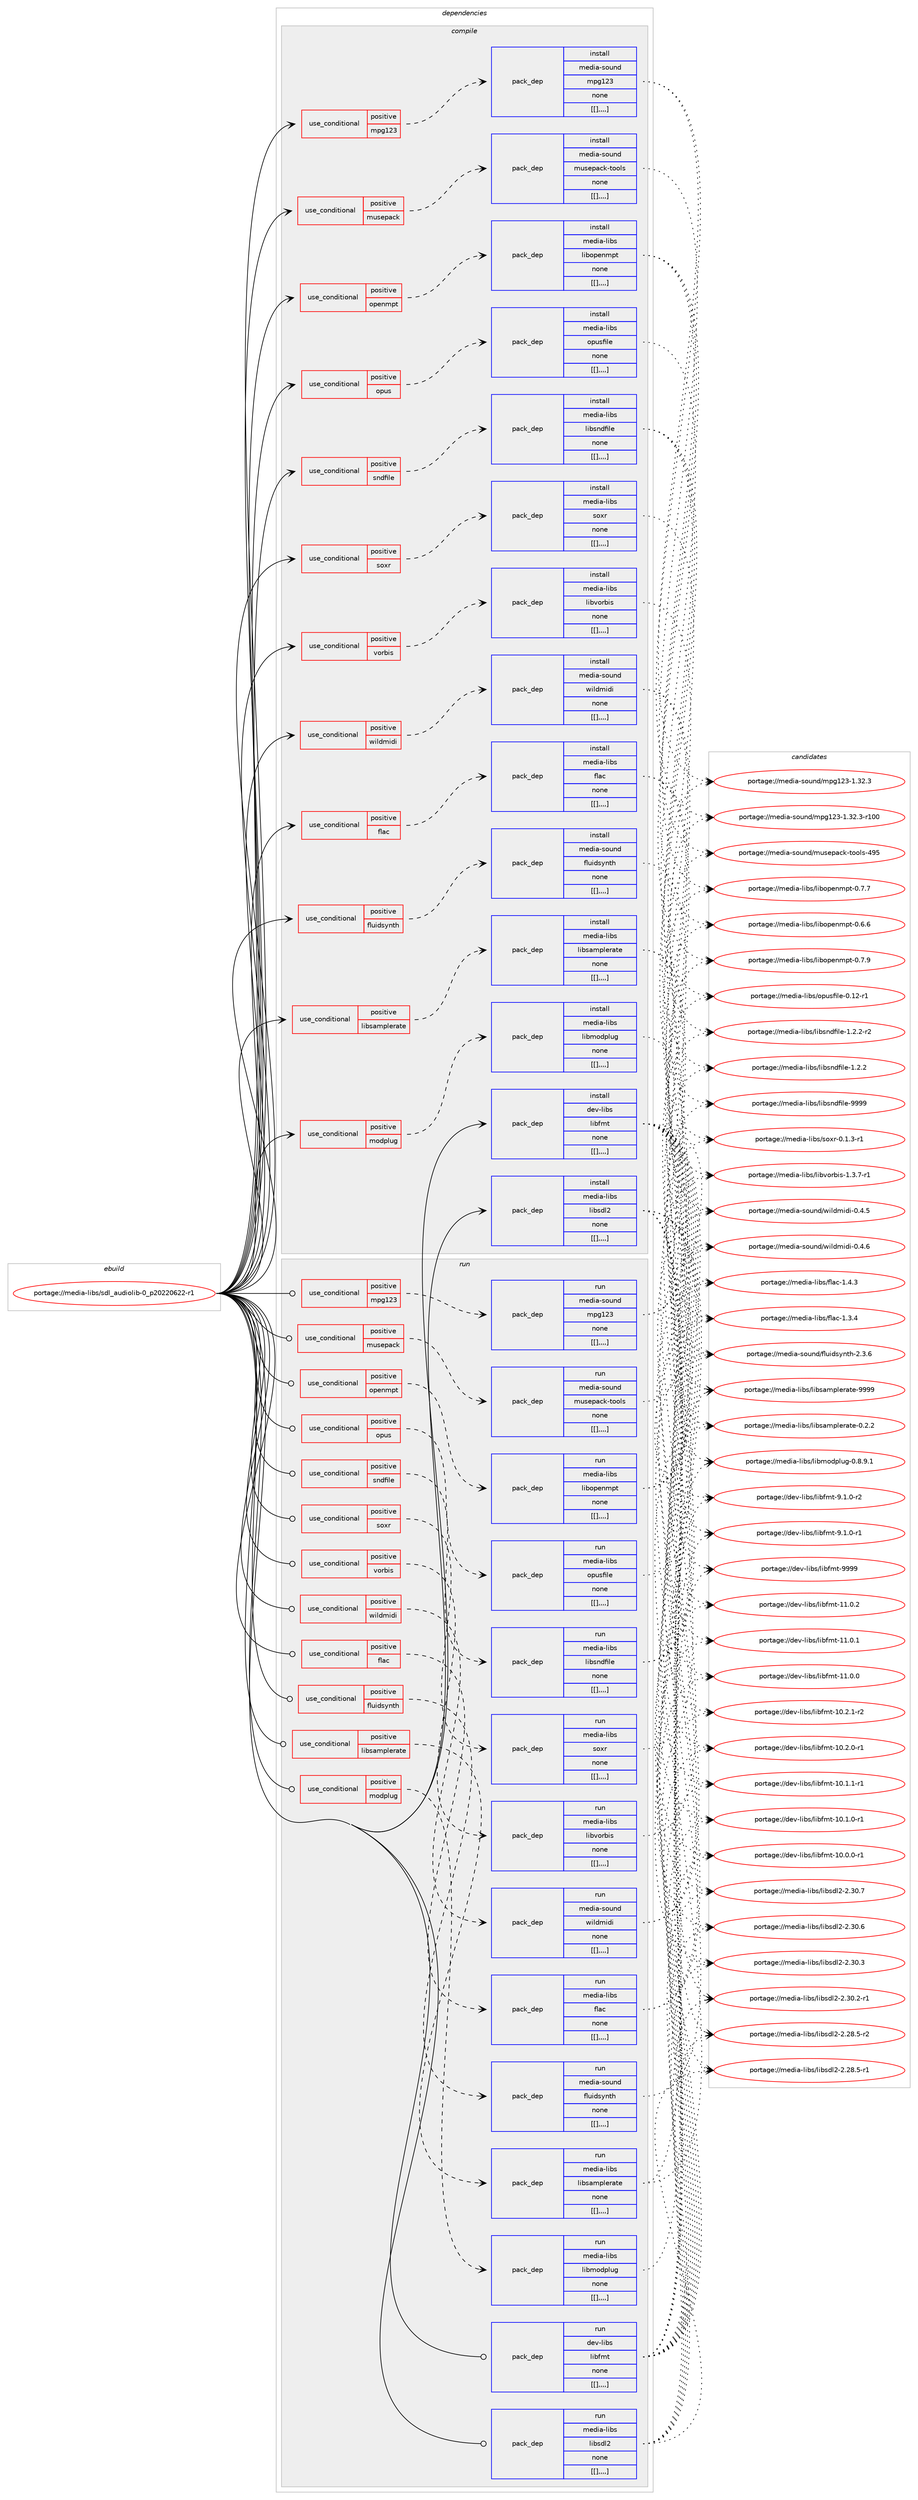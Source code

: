digraph prolog {

# *************
# Graph options
# *************

newrank=true;
concentrate=true;
compound=true;
graph [rankdir=LR,fontname=Helvetica,fontsize=10,ranksep=1.5];#, ranksep=2.5, nodesep=0.2];
edge  [arrowhead=vee];
node  [fontname=Helvetica,fontsize=10];

# **********
# The ebuild
# **********

subgraph cluster_leftcol {
color=gray;
label=<<i>ebuild</i>>;
id [label="portage://media-libs/sdl_audiolib-0_p20220622-r1", color=red, width=4, href="../media-libs/sdl_audiolib-0_p20220622-r1.svg"];
}

# ****************
# The dependencies
# ****************

subgraph cluster_midcol {
color=gray;
label=<<i>dependencies</i>>;
subgraph cluster_compile {
fillcolor="#eeeeee";
style=filled;
label=<<i>compile</i>>;
subgraph cond81527 {
dependency322781 [label=<<TABLE BORDER="0" CELLBORDER="1" CELLSPACING="0" CELLPADDING="4"><TR><TD ROWSPAN="3" CELLPADDING="10">use_conditional</TD></TR><TR><TD>positive</TD></TR><TR><TD>flac</TD></TR></TABLE>>, shape=none, color=red];
subgraph pack238714 {
dependency322782 [label=<<TABLE BORDER="0" CELLBORDER="1" CELLSPACING="0" CELLPADDING="4" WIDTH="220"><TR><TD ROWSPAN="6" CELLPADDING="30">pack_dep</TD></TR><TR><TD WIDTH="110">install</TD></TR><TR><TD>media-libs</TD></TR><TR><TD>flac</TD></TR><TR><TD>none</TD></TR><TR><TD>[[],,,,]</TD></TR></TABLE>>, shape=none, color=blue];
}
dependency322781:e -> dependency322782:w [weight=20,style="dashed",arrowhead="vee"];
}
id:e -> dependency322781:w [weight=20,style="solid",arrowhead="vee"];
subgraph cond81528 {
dependency322783 [label=<<TABLE BORDER="0" CELLBORDER="1" CELLSPACING="0" CELLPADDING="4"><TR><TD ROWSPAN="3" CELLPADDING="10">use_conditional</TD></TR><TR><TD>positive</TD></TR><TR><TD>fluidsynth</TD></TR></TABLE>>, shape=none, color=red];
subgraph pack238715 {
dependency322784 [label=<<TABLE BORDER="0" CELLBORDER="1" CELLSPACING="0" CELLPADDING="4" WIDTH="220"><TR><TD ROWSPAN="6" CELLPADDING="30">pack_dep</TD></TR><TR><TD WIDTH="110">install</TD></TR><TR><TD>media-sound</TD></TR><TR><TD>fluidsynth</TD></TR><TR><TD>none</TD></TR><TR><TD>[[],,,,]</TD></TR></TABLE>>, shape=none, color=blue];
}
dependency322783:e -> dependency322784:w [weight=20,style="dashed",arrowhead="vee"];
}
id:e -> dependency322783:w [weight=20,style="solid",arrowhead="vee"];
subgraph cond81529 {
dependency322785 [label=<<TABLE BORDER="0" CELLBORDER="1" CELLSPACING="0" CELLPADDING="4"><TR><TD ROWSPAN="3" CELLPADDING="10">use_conditional</TD></TR><TR><TD>positive</TD></TR><TR><TD>libsamplerate</TD></TR></TABLE>>, shape=none, color=red];
subgraph pack238716 {
dependency322786 [label=<<TABLE BORDER="0" CELLBORDER="1" CELLSPACING="0" CELLPADDING="4" WIDTH="220"><TR><TD ROWSPAN="6" CELLPADDING="30">pack_dep</TD></TR><TR><TD WIDTH="110">install</TD></TR><TR><TD>media-libs</TD></TR><TR><TD>libsamplerate</TD></TR><TR><TD>none</TD></TR><TR><TD>[[],,,,]</TD></TR></TABLE>>, shape=none, color=blue];
}
dependency322785:e -> dependency322786:w [weight=20,style="dashed",arrowhead="vee"];
}
id:e -> dependency322785:w [weight=20,style="solid",arrowhead="vee"];
subgraph cond81530 {
dependency322787 [label=<<TABLE BORDER="0" CELLBORDER="1" CELLSPACING="0" CELLPADDING="4"><TR><TD ROWSPAN="3" CELLPADDING="10">use_conditional</TD></TR><TR><TD>positive</TD></TR><TR><TD>modplug</TD></TR></TABLE>>, shape=none, color=red];
subgraph pack238717 {
dependency322788 [label=<<TABLE BORDER="0" CELLBORDER="1" CELLSPACING="0" CELLPADDING="4" WIDTH="220"><TR><TD ROWSPAN="6" CELLPADDING="30">pack_dep</TD></TR><TR><TD WIDTH="110">install</TD></TR><TR><TD>media-libs</TD></TR><TR><TD>libmodplug</TD></TR><TR><TD>none</TD></TR><TR><TD>[[],,,,]</TD></TR></TABLE>>, shape=none, color=blue];
}
dependency322787:e -> dependency322788:w [weight=20,style="dashed",arrowhead="vee"];
}
id:e -> dependency322787:w [weight=20,style="solid",arrowhead="vee"];
subgraph cond81531 {
dependency322789 [label=<<TABLE BORDER="0" CELLBORDER="1" CELLSPACING="0" CELLPADDING="4"><TR><TD ROWSPAN="3" CELLPADDING="10">use_conditional</TD></TR><TR><TD>positive</TD></TR><TR><TD>mpg123</TD></TR></TABLE>>, shape=none, color=red];
subgraph pack238718 {
dependency322790 [label=<<TABLE BORDER="0" CELLBORDER="1" CELLSPACING="0" CELLPADDING="4" WIDTH="220"><TR><TD ROWSPAN="6" CELLPADDING="30">pack_dep</TD></TR><TR><TD WIDTH="110">install</TD></TR><TR><TD>media-sound</TD></TR><TR><TD>mpg123</TD></TR><TR><TD>none</TD></TR><TR><TD>[[],,,,]</TD></TR></TABLE>>, shape=none, color=blue];
}
dependency322789:e -> dependency322790:w [weight=20,style="dashed",arrowhead="vee"];
}
id:e -> dependency322789:w [weight=20,style="solid",arrowhead="vee"];
subgraph cond81532 {
dependency322791 [label=<<TABLE BORDER="0" CELLBORDER="1" CELLSPACING="0" CELLPADDING="4"><TR><TD ROWSPAN="3" CELLPADDING="10">use_conditional</TD></TR><TR><TD>positive</TD></TR><TR><TD>musepack</TD></TR></TABLE>>, shape=none, color=red];
subgraph pack238719 {
dependency322792 [label=<<TABLE BORDER="0" CELLBORDER="1" CELLSPACING="0" CELLPADDING="4" WIDTH="220"><TR><TD ROWSPAN="6" CELLPADDING="30">pack_dep</TD></TR><TR><TD WIDTH="110">install</TD></TR><TR><TD>media-sound</TD></TR><TR><TD>musepack-tools</TD></TR><TR><TD>none</TD></TR><TR><TD>[[],,,,]</TD></TR></TABLE>>, shape=none, color=blue];
}
dependency322791:e -> dependency322792:w [weight=20,style="dashed",arrowhead="vee"];
}
id:e -> dependency322791:w [weight=20,style="solid",arrowhead="vee"];
subgraph cond81533 {
dependency322793 [label=<<TABLE BORDER="0" CELLBORDER="1" CELLSPACING="0" CELLPADDING="4"><TR><TD ROWSPAN="3" CELLPADDING="10">use_conditional</TD></TR><TR><TD>positive</TD></TR><TR><TD>openmpt</TD></TR></TABLE>>, shape=none, color=red];
subgraph pack238720 {
dependency322794 [label=<<TABLE BORDER="0" CELLBORDER="1" CELLSPACING="0" CELLPADDING="4" WIDTH="220"><TR><TD ROWSPAN="6" CELLPADDING="30">pack_dep</TD></TR><TR><TD WIDTH="110">install</TD></TR><TR><TD>media-libs</TD></TR><TR><TD>libopenmpt</TD></TR><TR><TD>none</TD></TR><TR><TD>[[],,,,]</TD></TR></TABLE>>, shape=none, color=blue];
}
dependency322793:e -> dependency322794:w [weight=20,style="dashed",arrowhead="vee"];
}
id:e -> dependency322793:w [weight=20,style="solid",arrowhead="vee"];
subgraph cond81534 {
dependency322795 [label=<<TABLE BORDER="0" CELLBORDER="1" CELLSPACING="0" CELLPADDING="4"><TR><TD ROWSPAN="3" CELLPADDING="10">use_conditional</TD></TR><TR><TD>positive</TD></TR><TR><TD>opus</TD></TR></TABLE>>, shape=none, color=red];
subgraph pack238721 {
dependency322796 [label=<<TABLE BORDER="0" CELLBORDER="1" CELLSPACING="0" CELLPADDING="4" WIDTH="220"><TR><TD ROWSPAN="6" CELLPADDING="30">pack_dep</TD></TR><TR><TD WIDTH="110">install</TD></TR><TR><TD>media-libs</TD></TR><TR><TD>opusfile</TD></TR><TR><TD>none</TD></TR><TR><TD>[[],,,,]</TD></TR></TABLE>>, shape=none, color=blue];
}
dependency322795:e -> dependency322796:w [weight=20,style="dashed",arrowhead="vee"];
}
id:e -> dependency322795:w [weight=20,style="solid",arrowhead="vee"];
subgraph cond81535 {
dependency322797 [label=<<TABLE BORDER="0" CELLBORDER="1" CELLSPACING="0" CELLPADDING="4"><TR><TD ROWSPAN="3" CELLPADDING="10">use_conditional</TD></TR><TR><TD>positive</TD></TR><TR><TD>sndfile</TD></TR></TABLE>>, shape=none, color=red];
subgraph pack238722 {
dependency322798 [label=<<TABLE BORDER="0" CELLBORDER="1" CELLSPACING="0" CELLPADDING="4" WIDTH="220"><TR><TD ROWSPAN="6" CELLPADDING="30">pack_dep</TD></TR><TR><TD WIDTH="110">install</TD></TR><TR><TD>media-libs</TD></TR><TR><TD>libsndfile</TD></TR><TR><TD>none</TD></TR><TR><TD>[[],,,,]</TD></TR></TABLE>>, shape=none, color=blue];
}
dependency322797:e -> dependency322798:w [weight=20,style="dashed",arrowhead="vee"];
}
id:e -> dependency322797:w [weight=20,style="solid",arrowhead="vee"];
subgraph cond81536 {
dependency322799 [label=<<TABLE BORDER="0" CELLBORDER="1" CELLSPACING="0" CELLPADDING="4"><TR><TD ROWSPAN="3" CELLPADDING="10">use_conditional</TD></TR><TR><TD>positive</TD></TR><TR><TD>soxr</TD></TR></TABLE>>, shape=none, color=red];
subgraph pack238723 {
dependency322800 [label=<<TABLE BORDER="0" CELLBORDER="1" CELLSPACING="0" CELLPADDING="4" WIDTH="220"><TR><TD ROWSPAN="6" CELLPADDING="30">pack_dep</TD></TR><TR><TD WIDTH="110">install</TD></TR><TR><TD>media-libs</TD></TR><TR><TD>soxr</TD></TR><TR><TD>none</TD></TR><TR><TD>[[],,,,]</TD></TR></TABLE>>, shape=none, color=blue];
}
dependency322799:e -> dependency322800:w [weight=20,style="dashed",arrowhead="vee"];
}
id:e -> dependency322799:w [weight=20,style="solid",arrowhead="vee"];
subgraph cond81537 {
dependency322801 [label=<<TABLE BORDER="0" CELLBORDER="1" CELLSPACING="0" CELLPADDING="4"><TR><TD ROWSPAN="3" CELLPADDING="10">use_conditional</TD></TR><TR><TD>positive</TD></TR><TR><TD>vorbis</TD></TR></TABLE>>, shape=none, color=red];
subgraph pack238724 {
dependency322802 [label=<<TABLE BORDER="0" CELLBORDER="1" CELLSPACING="0" CELLPADDING="4" WIDTH="220"><TR><TD ROWSPAN="6" CELLPADDING="30">pack_dep</TD></TR><TR><TD WIDTH="110">install</TD></TR><TR><TD>media-libs</TD></TR><TR><TD>libvorbis</TD></TR><TR><TD>none</TD></TR><TR><TD>[[],,,,]</TD></TR></TABLE>>, shape=none, color=blue];
}
dependency322801:e -> dependency322802:w [weight=20,style="dashed",arrowhead="vee"];
}
id:e -> dependency322801:w [weight=20,style="solid",arrowhead="vee"];
subgraph cond81538 {
dependency322803 [label=<<TABLE BORDER="0" CELLBORDER="1" CELLSPACING="0" CELLPADDING="4"><TR><TD ROWSPAN="3" CELLPADDING="10">use_conditional</TD></TR><TR><TD>positive</TD></TR><TR><TD>wildmidi</TD></TR></TABLE>>, shape=none, color=red];
subgraph pack238725 {
dependency322804 [label=<<TABLE BORDER="0" CELLBORDER="1" CELLSPACING="0" CELLPADDING="4" WIDTH="220"><TR><TD ROWSPAN="6" CELLPADDING="30">pack_dep</TD></TR><TR><TD WIDTH="110">install</TD></TR><TR><TD>media-sound</TD></TR><TR><TD>wildmidi</TD></TR><TR><TD>none</TD></TR><TR><TD>[[],,,,]</TD></TR></TABLE>>, shape=none, color=blue];
}
dependency322803:e -> dependency322804:w [weight=20,style="dashed",arrowhead="vee"];
}
id:e -> dependency322803:w [weight=20,style="solid",arrowhead="vee"];
subgraph pack238726 {
dependency322805 [label=<<TABLE BORDER="0" CELLBORDER="1" CELLSPACING="0" CELLPADDING="4" WIDTH="220"><TR><TD ROWSPAN="6" CELLPADDING="30">pack_dep</TD></TR><TR><TD WIDTH="110">install</TD></TR><TR><TD>dev-libs</TD></TR><TR><TD>libfmt</TD></TR><TR><TD>none</TD></TR><TR><TD>[[],,,,]</TD></TR></TABLE>>, shape=none, color=blue];
}
id:e -> dependency322805:w [weight=20,style="solid",arrowhead="vee"];
subgraph pack238727 {
dependency322806 [label=<<TABLE BORDER="0" CELLBORDER="1" CELLSPACING="0" CELLPADDING="4" WIDTH="220"><TR><TD ROWSPAN="6" CELLPADDING="30">pack_dep</TD></TR><TR><TD WIDTH="110">install</TD></TR><TR><TD>media-libs</TD></TR><TR><TD>libsdl2</TD></TR><TR><TD>none</TD></TR><TR><TD>[[],,,,]</TD></TR></TABLE>>, shape=none, color=blue];
}
id:e -> dependency322806:w [weight=20,style="solid",arrowhead="vee"];
}
subgraph cluster_compileandrun {
fillcolor="#eeeeee";
style=filled;
label=<<i>compile and run</i>>;
}
subgraph cluster_run {
fillcolor="#eeeeee";
style=filled;
label=<<i>run</i>>;
subgraph cond81539 {
dependency322807 [label=<<TABLE BORDER="0" CELLBORDER="1" CELLSPACING="0" CELLPADDING="4"><TR><TD ROWSPAN="3" CELLPADDING="10">use_conditional</TD></TR><TR><TD>positive</TD></TR><TR><TD>flac</TD></TR></TABLE>>, shape=none, color=red];
subgraph pack238728 {
dependency322808 [label=<<TABLE BORDER="0" CELLBORDER="1" CELLSPACING="0" CELLPADDING="4" WIDTH="220"><TR><TD ROWSPAN="6" CELLPADDING="30">pack_dep</TD></TR><TR><TD WIDTH="110">run</TD></TR><TR><TD>media-libs</TD></TR><TR><TD>flac</TD></TR><TR><TD>none</TD></TR><TR><TD>[[],,,,]</TD></TR></TABLE>>, shape=none, color=blue];
}
dependency322807:e -> dependency322808:w [weight=20,style="dashed",arrowhead="vee"];
}
id:e -> dependency322807:w [weight=20,style="solid",arrowhead="odot"];
subgraph cond81540 {
dependency322809 [label=<<TABLE BORDER="0" CELLBORDER="1" CELLSPACING="0" CELLPADDING="4"><TR><TD ROWSPAN="3" CELLPADDING="10">use_conditional</TD></TR><TR><TD>positive</TD></TR><TR><TD>fluidsynth</TD></TR></TABLE>>, shape=none, color=red];
subgraph pack238729 {
dependency322810 [label=<<TABLE BORDER="0" CELLBORDER="1" CELLSPACING="0" CELLPADDING="4" WIDTH="220"><TR><TD ROWSPAN="6" CELLPADDING="30">pack_dep</TD></TR><TR><TD WIDTH="110">run</TD></TR><TR><TD>media-sound</TD></TR><TR><TD>fluidsynth</TD></TR><TR><TD>none</TD></TR><TR><TD>[[],,,,]</TD></TR></TABLE>>, shape=none, color=blue];
}
dependency322809:e -> dependency322810:w [weight=20,style="dashed",arrowhead="vee"];
}
id:e -> dependency322809:w [weight=20,style="solid",arrowhead="odot"];
subgraph cond81541 {
dependency322811 [label=<<TABLE BORDER="0" CELLBORDER="1" CELLSPACING="0" CELLPADDING="4"><TR><TD ROWSPAN="3" CELLPADDING="10">use_conditional</TD></TR><TR><TD>positive</TD></TR><TR><TD>libsamplerate</TD></TR></TABLE>>, shape=none, color=red];
subgraph pack238730 {
dependency322812 [label=<<TABLE BORDER="0" CELLBORDER="1" CELLSPACING="0" CELLPADDING="4" WIDTH="220"><TR><TD ROWSPAN="6" CELLPADDING="30">pack_dep</TD></TR><TR><TD WIDTH="110">run</TD></TR><TR><TD>media-libs</TD></TR><TR><TD>libsamplerate</TD></TR><TR><TD>none</TD></TR><TR><TD>[[],,,,]</TD></TR></TABLE>>, shape=none, color=blue];
}
dependency322811:e -> dependency322812:w [weight=20,style="dashed",arrowhead="vee"];
}
id:e -> dependency322811:w [weight=20,style="solid",arrowhead="odot"];
subgraph cond81542 {
dependency322813 [label=<<TABLE BORDER="0" CELLBORDER="1" CELLSPACING="0" CELLPADDING="4"><TR><TD ROWSPAN="3" CELLPADDING="10">use_conditional</TD></TR><TR><TD>positive</TD></TR><TR><TD>modplug</TD></TR></TABLE>>, shape=none, color=red];
subgraph pack238731 {
dependency322814 [label=<<TABLE BORDER="0" CELLBORDER="1" CELLSPACING="0" CELLPADDING="4" WIDTH="220"><TR><TD ROWSPAN="6" CELLPADDING="30">pack_dep</TD></TR><TR><TD WIDTH="110">run</TD></TR><TR><TD>media-libs</TD></TR><TR><TD>libmodplug</TD></TR><TR><TD>none</TD></TR><TR><TD>[[],,,,]</TD></TR></TABLE>>, shape=none, color=blue];
}
dependency322813:e -> dependency322814:w [weight=20,style="dashed",arrowhead="vee"];
}
id:e -> dependency322813:w [weight=20,style="solid",arrowhead="odot"];
subgraph cond81543 {
dependency322815 [label=<<TABLE BORDER="0" CELLBORDER="1" CELLSPACING="0" CELLPADDING="4"><TR><TD ROWSPAN="3" CELLPADDING="10">use_conditional</TD></TR><TR><TD>positive</TD></TR><TR><TD>mpg123</TD></TR></TABLE>>, shape=none, color=red];
subgraph pack238732 {
dependency322816 [label=<<TABLE BORDER="0" CELLBORDER="1" CELLSPACING="0" CELLPADDING="4" WIDTH="220"><TR><TD ROWSPAN="6" CELLPADDING="30">pack_dep</TD></TR><TR><TD WIDTH="110">run</TD></TR><TR><TD>media-sound</TD></TR><TR><TD>mpg123</TD></TR><TR><TD>none</TD></TR><TR><TD>[[],,,,]</TD></TR></TABLE>>, shape=none, color=blue];
}
dependency322815:e -> dependency322816:w [weight=20,style="dashed",arrowhead="vee"];
}
id:e -> dependency322815:w [weight=20,style="solid",arrowhead="odot"];
subgraph cond81544 {
dependency322817 [label=<<TABLE BORDER="0" CELLBORDER="1" CELLSPACING="0" CELLPADDING="4"><TR><TD ROWSPAN="3" CELLPADDING="10">use_conditional</TD></TR><TR><TD>positive</TD></TR><TR><TD>musepack</TD></TR></TABLE>>, shape=none, color=red];
subgraph pack238733 {
dependency322818 [label=<<TABLE BORDER="0" CELLBORDER="1" CELLSPACING="0" CELLPADDING="4" WIDTH="220"><TR><TD ROWSPAN="6" CELLPADDING="30">pack_dep</TD></TR><TR><TD WIDTH="110">run</TD></TR><TR><TD>media-sound</TD></TR><TR><TD>musepack-tools</TD></TR><TR><TD>none</TD></TR><TR><TD>[[],,,,]</TD></TR></TABLE>>, shape=none, color=blue];
}
dependency322817:e -> dependency322818:w [weight=20,style="dashed",arrowhead="vee"];
}
id:e -> dependency322817:w [weight=20,style="solid",arrowhead="odot"];
subgraph cond81545 {
dependency322819 [label=<<TABLE BORDER="0" CELLBORDER="1" CELLSPACING="0" CELLPADDING="4"><TR><TD ROWSPAN="3" CELLPADDING="10">use_conditional</TD></TR><TR><TD>positive</TD></TR><TR><TD>openmpt</TD></TR></TABLE>>, shape=none, color=red];
subgraph pack238734 {
dependency322820 [label=<<TABLE BORDER="0" CELLBORDER="1" CELLSPACING="0" CELLPADDING="4" WIDTH="220"><TR><TD ROWSPAN="6" CELLPADDING="30">pack_dep</TD></TR><TR><TD WIDTH="110">run</TD></TR><TR><TD>media-libs</TD></TR><TR><TD>libopenmpt</TD></TR><TR><TD>none</TD></TR><TR><TD>[[],,,,]</TD></TR></TABLE>>, shape=none, color=blue];
}
dependency322819:e -> dependency322820:w [weight=20,style="dashed",arrowhead="vee"];
}
id:e -> dependency322819:w [weight=20,style="solid",arrowhead="odot"];
subgraph cond81546 {
dependency322821 [label=<<TABLE BORDER="0" CELLBORDER="1" CELLSPACING="0" CELLPADDING="4"><TR><TD ROWSPAN="3" CELLPADDING="10">use_conditional</TD></TR><TR><TD>positive</TD></TR><TR><TD>opus</TD></TR></TABLE>>, shape=none, color=red];
subgraph pack238735 {
dependency322822 [label=<<TABLE BORDER="0" CELLBORDER="1" CELLSPACING="0" CELLPADDING="4" WIDTH="220"><TR><TD ROWSPAN="6" CELLPADDING="30">pack_dep</TD></TR><TR><TD WIDTH="110">run</TD></TR><TR><TD>media-libs</TD></TR><TR><TD>opusfile</TD></TR><TR><TD>none</TD></TR><TR><TD>[[],,,,]</TD></TR></TABLE>>, shape=none, color=blue];
}
dependency322821:e -> dependency322822:w [weight=20,style="dashed",arrowhead="vee"];
}
id:e -> dependency322821:w [weight=20,style="solid",arrowhead="odot"];
subgraph cond81547 {
dependency322823 [label=<<TABLE BORDER="0" CELLBORDER="1" CELLSPACING="0" CELLPADDING="4"><TR><TD ROWSPAN="3" CELLPADDING="10">use_conditional</TD></TR><TR><TD>positive</TD></TR><TR><TD>sndfile</TD></TR></TABLE>>, shape=none, color=red];
subgraph pack238736 {
dependency322824 [label=<<TABLE BORDER="0" CELLBORDER="1" CELLSPACING="0" CELLPADDING="4" WIDTH="220"><TR><TD ROWSPAN="6" CELLPADDING="30">pack_dep</TD></TR><TR><TD WIDTH="110">run</TD></TR><TR><TD>media-libs</TD></TR><TR><TD>libsndfile</TD></TR><TR><TD>none</TD></TR><TR><TD>[[],,,,]</TD></TR></TABLE>>, shape=none, color=blue];
}
dependency322823:e -> dependency322824:w [weight=20,style="dashed",arrowhead="vee"];
}
id:e -> dependency322823:w [weight=20,style="solid",arrowhead="odot"];
subgraph cond81548 {
dependency322825 [label=<<TABLE BORDER="0" CELLBORDER="1" CELLSPACING="0" CELLPADDING="4"><TR><TD ROWSPAN="3" CELLPADDING="10">use_conditional</TD></TR><TR><TD>positive</TD></TR><TR><TD>soxr</TD></TR></TABLE>>, shape=none, color=red];
subgraph pack238737 {
dependency322826 [label=<<TABLE BORDER="0" CELLBORDER="1" CELLSPACING="0" CELLPADDING="4" WIDTH="220"><TR><TD ROWSPAN="6" CELLPADDING="30">pack_dep</TD></TR><TR><TD WIDTH="110">run</TD></TR><TR><TD>media-libs</TD></TR><TR><TD>soxr</TD></TR><TR><TD>none</TD></TR><TR><TD>[[],,,,]</TD></TR></TABLE>>, shape=none, color=blue];
}
dependency322825:e -> dependency322826:w [weight=20,style="dashed",arrowhead="vee"];
}
id:e -> dependency322825:w [weight=20,style="solid",arrowhead="odot"];
subgraph cond81549 {
dependency322827 [label=<<TABLE BORDER="0" CELLBORDER="1" CELLSPACING="0" CELLPADDING="4"><TR><TD ROWSPAN="3" CELLPADDING="10">use_conditional</TD></TR><TR><TD>positive</TD></TR><TR><TD>vorbis</TD></TR></TABLE>>, shape=none, color=red];
subgraph pack238738 {
dependency322828 [label=<<TABLE BORDER="0" CELLBORDER="1" CELLSPACING="0" CELLPADDING="4" WIDTH="220"><TR><TD ROWSPAN="6" CELLPADDING="30">pack_dep</TD></TR><TR><TD WIDTH="110">run</TD></TR><TR><TD>media-libs</TD></TR><TR><TD>libvorbis</TD></TR><TR><TD>none</TD></TR><TR><TD>[[],,,,]</TD></TR></TABLE>>, shape=none, color=blue];
}
dependency322827:e -> dependency322828:w [weight=20,style="dashed",arrowhead="vee"];
}
id:e -> dependency322827:w [weight=20,style="solid",arrowhead="odot"];
subgraph cond81550 {
dependency322829 [label=<<TABLE BORDER="0" CELLBORDER="1" CELLSPACING="0" CELLPADDING="4"><TR><TD ROWSPAN="3" CELLPADDING="10">use_conditional</TD></TR><TR><TD>positive</TD></TR><TR><TD>wildmidi</TD></TR></TABLE>>, shape=none, color=red];
subgraph pack238739 {
dependency322830 [label=<<TABLE BORDER="0" CELLBORDER="1" CELLSPACING="0" CELLPADDING="4" WIDTH="220"><TR><TD ROWSPAN="6" CELLPADDING="30">pack_dep</TD></TR><TR><TD WIDTH="110">run</TD></TR><TR><TD>media-sound</TD></TR><TR><TD>wildmidi</TD></TR><TR><TD>none</TD></TR><TR><TD>[[],,,,]</TD></TR></TABLE>>, shape=none, color=blue];
}
dependency322829:e -> dependency322830:w [weight=20,style="dashed",arrowhead="vee"];
}
id:e -> dependency322829:w [weight=20,style="solid",arrowhead="odot"];
subgraph pack238740 {
dependency322831 [label=<<TABLE BORDER="0" CELLBORDER="1" CELLSPACING="0" CELLPADDING="4" WIDTH="220"><TR><TD ROWSPAN="6" CELLPADDING="30">pack_dep</TD></TR><TR><TD WIDTH="110">run</TD></TR><TR><TD>dev-libs</TD></TR><TR><TD>libfmt</TD></TR><TR><TD>none</TD></TR><TR><TD>[[],,,,]</TD></TR></TABLE>>, shape=none, color=blue];
}
id:e -> dependency322831:w [weight=20,style="solid",arrowhead="odot"];
subgraph pack238741 {
dependency322832 [label=<<TABLE BORDER="0" CELLBORDER="1" CELLSPACING="0" CELLPADDING="4" WIDTH="220"><TR><TD ROWSPAN="6" CELLPADDING="30">pack_dep</TD></TR><TR><TD WIDTH="110">run</TD></TR><TR><TD>media-libs</TD></TR><TR><TD>libsdl2</TD></TR><TR><TD>none</TD></TR><TR><TD>[[],,,,]</TD></TR></TABLE>>, shape=none, color=blue];
}
id:e -> dependency322832:w [weight=20,style="solid",arrowhead="odot"];
}
}

# **************
# The candidates
# **************

subgraph cluster_choices {
rank=same;
color=gray;
label=<<i>candidates</i>>;

subgraph choice238714 {
color=black;
nodesep=1;
choice109101100105974510810598115471021089799454946524651 [label="portage://media-libs/flac-1.4.3", color=red, width=4,href="../media-libs/flac-1.4.3.svg"];
choice109101100105974510810598115471021089799454946514652 [label="portage://media-libs/flac-1.3.4", color=red, width=4,href="../media-libs/flac-1.3.4.svg"];
dependency322782:e -> choice109101100105974510810598115471021089799454946524651:w [style=dotted,weight="100"];
dependency322782:e -> choice109101100105974510810598115471021089799454946514652:w [style=dotted,weight="100"];
}
subgraph choice238715 {
color=black;
nodesep=1;
choice109101100105974511511111711010047102108117105100115121110116104455046514654 [label="portage://media-sound/fluidsynth-2.3.6", color=red, width=4,href="../media-sound/fluidsynth-2.3.6.svg"];
dependency322784:e -> choice109101100105974511511111711010047102108117105100115121110116104455046514654:w [style=dotted,weight="100"];
}
subgraph choice238716 {
color=black;
nodesep=1;
choice109101100105974510810598115471081059811597109112108101114971161014557575757 [label="portage://media-libs/libsamplerate-9999", color=red, width=4,href="../media-libs/libsamplerate-9999.svg"];
choice10910110010597451081059811547108105981159710911210810111497116101454846504650 [label="portage://media-libs/libsamplerate-0.2.2", color=red, width=4,href="../media-libs/libsamplerate-0.2.2.svg"];
dependency322786:e -> choice109101100105974510810598115471081059811597109112108101114971161014557575757:w [style=dotted,weight="100"];
dependency322786:e -> choice10910110010597451081059811547108105981159710911210810111497116101454846504650:w [style=dotted,weight="100"];
}
subgraph choice238717 {
color=black;
nodesep=1;
choice10910110010597451081059811547108105981091111001121081171034548465646574649 [label="portage://media-libs/libmodplug-0.8.9.1", color=red, width=4,href="../media-libs/libmodplug-0.8.9.1.svg"];
dependency322788:e -> choice10910110010597451081059811547108105981091111001121081171034548465646574649:w [style=dotted,weight="100"];
}
subgraph choice238718 {
color=black;
nodesep=1;
choice1091011001059745115111117110100471091121034950514549465150465145114494848 [label="portage://media-sound/mpg123-1.32.3-r100", color=red, width=4,href="../media-sound/mpg123-1.32.3-r100.svg"];
choice10910110010597451151111171101004710911210349505145494651504651 [label="portage://media-sound/mpg123-1.32.3", color=red, width=4,href="../media-sound/mpg123-1.32.3.svg"];
dependency322790:e -> choice1091011001059745115111117110100471091121034950514549465150465145114494848:w [style=dotted,weight="100"];
dependency322790:e -> choice10910110010597451151111171101004710911210349505145494651504651:w [style=dotted,weight="100"];
}
subgraph choice238719 {
color=black;
nodesep=1;
choice10910110010597451151111171101004710911711510111297991074511611111110811545525753 [label="portage://media-sound/musepack-tools-495", color=red, width=4,href="../media-sound/musepack-tools-495.svg"];
dependency322792:e -> choice10910110010597451151111171101004710911711510111297991074511611111110811545525753:w [style=dotted,weight="100"];
}
subgraph choice238720 {
color=black;
nodesep=1;
choice1091011001059745108105981154710810598111112101110109112116454846554657 [label="portage://media-libs/libopenmpt-0.7.9", color=red, width=4,href="../media-libs/libopenmpt-0.7.9.svg"];
choice1091011001059745108105981154710810598111112101110109112116454846554655 [label="portage://media-libs/libopenmpt-0.7.7", color=red, width=4,href="../media-libs/libopenmpt-0.7.7.svg"];
choice1091011001059745108105981154710810598111112101110109112116454846544654 [label="portage://media-libs/libopenmpt-0.6.6", color=red, width=4,href="../media-libs/libopenmpt-0.6.6.svg"];
dependency322794:e -> choice1091011001059745108105981154710810598111112101110109112116454846554657:w [style=dotted,weight="100"];
dependency322794:e -> choice1091011001059745108105981154710810598111112101110109112116454846554655:w [style=dotted,weight="100"];
dependency322794:e -> choice1091011001059745108105981154710810598111112101110109112116454846544654:w [style=dotted,weight="100"];
}
subgraph choice238721 {
color=black;
nodesep=1;
choice1091011001059745108105981154711111211711510210510810145484649504511449 [label="portage://media-libs/opusfile-0.12-r1", color=red, width=4,href="../media-libs/opusfile-0.12-r1.svg"];
dependency322796:e -> choice1091011001059745108105981154711111211711510210510810145484649504511449:w [style=dotted,weight="100"];
}
subgraph choice238722 {
color=black;
nodesep=1;
choice10910110010597451081059811547108105981151101001021051081014557575757 [label="portage://media-libs/libsndfile-9999", color=red, width=4,href="../media-libs/libsndfile-9999.svg"];
choice10910110010597451081059811547108105981151101001021051081014549465046504511450 [label="portage://media-libs/libsndfile-1.2.2-r2", color=red, width=4,href="../media-libs/libsndfile-1.2.2-r2.svg"];
choice1091011001059745108105981154710810598115110100102105108101454946504650 [label="portage://media-libs/libsndfile-1.2.2", color=red, width=4,href="../media-libs/libsndfile-1.2.2.svg"];
dependency322798:e -> choice10910110010597451081059811547108105981151101001021051081014557575757:w [style=dotted,weight="100"];
dependency322798:e -> choice10910110010597451081059811547108105981151101001021051081014549465046504511450:w [style=dotted,weight="100"];
dependency322798:e -> choice1091011001059745108105981154710810598115110100102105108101454946504650:w [style=dotted,weight="100"];
}
subgraph choice238723 {
color=black;
nodesep=1;
choice109101100105974510810598115471151111201144548464946514511449 [label="portage://media-libs/soxr-0.1.3-r1", color=red, width=4,href="../media-libs/soxr-0.1.3-r1.svg"];
dependency322800:e -> choice109101100105974510810598115471151111201144548464946514511449:w [style=dotted,weight="100"];
}
subgraph choice238724 {
color=black;
nodesep=1;
choice1091011001059745108105981154710810598118111114981051154549465146554511449 [label="portage://media-libs/libvorbis-1.3.7-r1", color=red, width=4,href="../media-libs/libvorbis-1.3.7-r1.svg"];
dependency322802:e -> choice1091011001059745108105981154710810598118111114981051154549465146554511449:w [style=dotted,weight="100"];
}
subgraph choice238725 {
color=black;
nodesep=1;
choice109101100105974511511111711010047119105108100109105100105454846524654 [label="portage://media-sound/wildmidi-0.4.6", color=red, width=4,href="../media-sound/wildmidi-0.4.6.svg"];
choice109101100105974511511111711010047119105108100109105100105454846524653 [label="portage://media-sound/wildmidi-0.4.5", color=red, width=4,href="../media-sound/wildmidi-0.4.5.svg"];
dependency322804:e -> choice109101100105974511511111711010047119105108100109105100105454846524654:w [style=dotted,weight="100"];
dependency322804:e -> choice109101100105974511511111711010047119105108100109105100105454846524653:w [style=dotted,weight="100"];
}
subgraph choice238726 {
color=black;
nodesep=1;
choice100101118451081059811547108105981021091164557575757 [label="portage://dev-libs/libfmt-9999", color=red, width=4,href="../dev-libs/libfmt-9999.svg"];
choice1001011184510810598115471081059810210911645494946484650 [label="portage://dev-libs/libfmt-11.0.2", color=red, width=4,href="../dev-libs/libfmt-11.0.2.svg"];
choice1001011184510810598115471081059810210911645494946484649 [label="portage://dev-libs/libfmt-11.0.1", color=red, width=4,href="../dev-libs/libfmt-11.0.1.svg"];
choice1001011184510810598115471081059810210911645494946484648 [label="portage://dev-libs/libfmt-11.0.0", color=red, width=4,href="../dev-libs/libfmt-11.0.0.svg"];
choice10010111845108105981154710810598102109116454948465046494511450 [label="portage://dev-libs/libfmt-10.2.1-r2", color=red, width=4,href="../dev-libs/libfmt-10.2.1-r2.svg"];
choice10010111845108105981154710810598102109116454948465046484511449 [label="portage://dev-libs/libfmt-10.2.0-r1", color=red, width=4,href="../dev-libs/libfmt-10.2.0-r1.svg"];
choice10010111845108105981154710810598102109116454948464946494511449 [label="portage://dev-libs/libfmt-10.1.1-r1", color=red, width=4,href="../dev-libs/libfmt-10.1.1-r1.svg"];
choice10010111845108105981154710810598102109116454948464946484511449 [label="portage://dev-libs/libfmt-10.1.0-r1", color=red, width=4,href="../dev-libs/libfmt-10.1.0-r1.svg"];
choice10010111845108105981154710810598102109116454948464846484511449 [label="portage://dev-libs/libfmt-10.0.0-r1", color=red, width=4,href="../dev-libs/libfmt-10.0.0-r1.svg"];
choice100101118451081059811547108105981021091164557464946484511450 [label="portage://dev-libs/libfmt-9.1.0-r2", color=red, width=4,href="../dev-libs/libfmt-9.1.0-r2.svg"];
choice100101118451081059811547108105981021091164557464946484511449 [label="portage://dev-libs/libfmt-9.1.0-r1", color=red, width=4,href="../dev-libs/libfmt-9.1.0-r1.svg"];
dependency322805:e -> choice100101118451081059811547108105981021091164557575757:w [style=dotted,weight="100"];
dependency322805:e -> choice1001011184510810598115471081059810210911645494946484650:w [style=dotted,weight="100"];
dependency322805:e -> choice1001011184510810598115471081059810210911645494946484649:w [style=dotted,weight="100"];
dependency322805:e -> choice1001011184510810598115471081059810210911645494946484648:w [style=dotted,weight="100"];
dependency322805:e -> choice10010111845108105981154710810598102109116454948465046494511450:w [style=dotted,weight="100"];
dependency322805:e -> choice10010111845108105981154710810598102109116454948465046484511449:w [style=dotted,weight="100"];
dependency322805:e -> choice10010111845108105981154710810598102109116454948464946494511449:w [style=dotted,weight="100"];
dependency322805:e -> choice10010111845108105981154710810598102109116454948464946484511449:w [style=dotted,weight="100"];
dependency322805:e -> choice10010111845108105981154710810598102109116454948464846484511449:w [style=dotted,weight="100"];
dependency322805:e -> choice100101118451081059811547108105981021091164557464946484511450:w [style=dotted,weight="100"];
dependency322805:e -> choice100101118451081059811547108105981021091164557464946484511449:w [style=dotted,weight="100"];
}
subgraph choice238727 {
color=black;
nodesep=1;
choice10910110010597451081059811547108105981151001085045504651484655 [label="portage://media-libs/libsdl2-2.30.7", color=red, width=4,href="../media-libs/libsdl2-2.30.7.svg"];
choice10910110010597451081059811547108105981151001085045504651484654 [label="portage://media-libs/libsdl2-2.30.6", color=red, width=4,href="../media-libs/libsdl2-2.30.6.svg"];
choice10910110010597451081059811547108105981151001085045504651484651 [label="portage://media-libs/libsdl2-2.30.3", color=red, width=4,href="../media-libs/libsdl2-2.30.3.svg"];
choice109101100105974510810598115471081059811510010850455046514846504511449 [label="portage://media-libs/libsdl2-2.30.2-r1", color=red, width=4,href="../media-libs/libsdl2-2.30.2-r1.svg"];
choice109101100105974510810598115471081059811510010850455046505646534511450 [label="portage://media-libs/libsdl2-2.28.5-r2", color=red, width=4,href="../media-libs/libsdl2-2.28.5-r2.svg"];
choice109101100105974510810598115471081059811510010850455046505646534511449 [label="portage://media-libs/libsdl2-2.28.5-r1", color=red, width=4,href="../media-libs/libsdl2-2.28.5-r1.svg"];
dependency322806:e -> choice10910110010597451081059811547108105981151001085045504651484655:w [style=dotted,weight="100"];
dependency322806:e -> choice10910110010597451081059811547108105981151001085045504651484654:w [style=dotted,weight="100"];
dependency322806:e -> choice10910110010597451081059811547108105981151001085045504651484651:w [style=dotted,weight="100"];
dependency322806:e -> choice109101100105974510810598115471081059811510010850455046514846504511449:w [style=dotted,weight="100"];
dependency322806:e -> choice109101100105974510810598115471081059811510010850455046505646534511450:w [style=dotted,weight="100"];
dependency322806:e -> choice109101100105974510810598115471081059811510010850455046505646534511449:w [style=dotted,weight="100"];
}
subgraph choice238728 {
color=black;
nodesep=1;
choice109101100105974510810598115471021089799454946524651 [label="portage://media-libs/flac-1.4.3", color=red, width=4,href="../media-libs/flac-1.4.3.svg"];
choice109101100105974510810598115471021089799454946514652 [label="portage://media-libs/flac-1.3.4", color=red, width=4,href="../media-libs/flac-1.3.4.svg"];
dependency322808:e -> choice109101100105974510810598115471021089799454946524651:w [style=dotted,weight="100"];
dependency322808:e -> choice109101100105974510810598115471021089799454946514652:w [style=dotted,weight="100"];
}
subgraph choice238729 {
color=black;
nodesep=1;
choice109101100105974511511111711010047102108117105100115121110116104455046514654 [label="portage://media-sound/fluidsynth-2.3.6", color=red, width=4,href="../media-sound/fluidsynth-2.3.6.svg"];
dependency322810:e -> choice109101100105974511511111711010047102108117105100115121110116104455046514654:w [style=dotted,weight="100"];
}
subgraph choice238730 {
color=black;
nodesep=1;
choice109101100105974510810598115471081059811597109112108101114971161014557575757 [label="portage://media-libs/libsamplerate-9999", color=red, width=4,href="../media-libs/libsamplerate-9999.svg"];
choice10910110010597451081059811547108105981159710911210810111497116101454846504650 [label="portage://media-libs/libsamplerate-0.2.2", color=red, width=4,href="../media-libs/libsamplerate-0.2.2.svg"];
dependency322812:e -> choice109101100105974510810598115471081059811597109112108101114971161014557575757:w [style=dotted,weight="100"];
dependency322812:e -> choice10910110010597451081059811547108105981159710911210810111497116101454846504650:w [style=dotted,weight="100"];
}
subgraph choice238731 {
color=black;
nodesep=1;
choice10910110010597451081059811547108105981091111001121081171034548465646574649 [label="portage://media-libs/libmodplug-0.8.9.1", color=red, width=4,href="../media-libs/libmodplug-0.8.9.1.svg"];
dependency322814:e -> choice10910110010597451081059811547108105981091111001121081171034548465646574649:w [style=dotted,weight="100"];
}
subgraph choice238732 {
color=black;
nodesep=1;
choice1091011001059745115111117110100471091121034950514549465150465145114494848 [label="portage://media-sound/mpg123-1.32.3-r100", color=red, width=4,href="../media-sound/mpg123-1.32.3-r100.svg"];
choice10910110010597451151111171101004710911210349505145494651504651 [label="portage://media-sound/mpg123-1.32.3", color=red, width=4,href="../media-sound/mpg123-1.32.3.svg"];
dependency322816:e -> choice1091011001059745115111117110100471091121034950514549465150465145114494848:w [style=dotted,weight="100"];
dependency322816:e -> choice10910110010597451151111171101004710911210349505145494651504651:w [style=dotted,weight="100"];
}
subgraph choice238733 {
color=black;
nodesep=1;
choice10910110010597451151111171101004710911711510111297991074511611111110811545525753 [label="portage://media-sound/musepack-tools-495", color=red, width=4,href="../media-sound/musepack-tools-495.svg"];
dependency322818:e -> choice10910110010597451151111171101004710911711510111297991074511611111110811545525753:w [style=dotted,weight="100"];
}
subgraph choice238734 {
color=black;
nodesep=1;
choice1091011001059745108105981154710810598111112101110109112116454846554657 [label="portage://media-libs/libopenmpt-0.7.9", color=red, width=4,href="../media-libs/libopenmpt-0.7.9.svg"];
choice1091011001059745108105981154710810598111112101110109112116454846554655 [label="portage://media-libs/libopenmpt-0.7.7", color=red, width=4,href="../media-libs/libopenmpt-0.7.7.svg"];
choice1091011001059745108105981154710810598111112101110109112116454846544654 [label="portage://media-libs/libopenmpt-0.6.6", color=red, width=4,href="../media-libs/libopenmpt-0.6.6.svg"];
dependency322820:e -> choice1091011001059745108105981154710810598111112101110109112116454846554657:w [style=dotted,weight="100"];
dependency322820:e -> choice1091011001059745108105981154710810598111112101110109112116454846554655:w [style=dotted,weight="100"];
dependency322820:e -> choice1091011001059745108105981154710810598111112101110109112116454846544654:w [style=dotted,weight="100"];
}
subgraph choice238735 {
color=black;
nodesep=1;
choice1091011001059745108105981154711111211711510210510810145484649504511449 [label="portage://media-libs/opusfile-0.12-r1", color=red, width=4,href="../media-libs/opusfile-0.12-r1.svg"];
dependency322822:e -> choice1091011001059745108105981154711111211711510210510810145484649504511449:w [style=dotted,weight="100"];
}
subgraph choice238736 {
color=black;
nodesep=1;
choice10910110010597451081059811547108105981151101001021051081014557575757 [label="portage://media-libs/libsndfile-9999", color=red, width=4,href="../media-libs/libsndfile-9999.svg"];
choice10910110010597451081059811547108105981151101001021051081014549465046504511450 [label="portage://media-libs/libsndfile-1.2.2-r2", color=red, width=4,href="../media-libs/libsndfile-1.2.2-r2.svg"];
choice1091011001059745108105981154710810598115110100102105108101454946504650 [label="portage://media-libs/libsndfile-1.2.2", color=red, width=4,href="../media-libs/libsndfile-1.2.2.svg"];
dependency322824:e -> choice10910110010597451081059811547108105981151101001021051081014557575757:w [style=dotted,weight="100"];
dependency322824:e -> choice10910110010597451081059811547108105981151101001021051081014549465046504511450:w [style=dotted,weight="100"];
dependency322824:e -> choice1091011001059745108105981154710810598115110100102105108101454946504650:w [style=dotted,weight="100"];
}
subgraph choice238737 {
color=black;
nodesep=1;
choice109101100105974510810598115471151111201144548464946514511449 [label="portage://media-libs/soxr-0.1.3-r1", color=red, width=4,href="../media-libs/soxr-0.1.3-r1.svg"];
dependency322826:e -> choice109101100105974510810598115471151111201144548464946514511449:w [style=dotted,weight="100"];
}
subgraph choice238738 {
color=black;
nodesep=1;
choice1091011001059745108105981154710810598118111114981051154549465146554511449 [label="portage://media-libs/libvorbis-1.3.7-r1", color=red, width=4,href="../media-libs/libvorbis-1.3.7-r1.svg"];
dependency322828:e -> choice1091011001059745108105981154710810598118111114981051154549465146554511449:w [style=dotted,weight="100"];
}
subgraph choice238739 {
color=black;
nodesep=1;
choice109101100105974511511111711010047119105108100109105100105454846524654 [label="portage://media-sound/wildmidi-0.4.6", color=red, width=4,href="../media-sound/wildmidi-0.4.6.svg"];
choice109101100105974511511111711010047119105108100109105100105454846524653 [label="portage://media-sound/wildmidi-0.4.5", color=red, width=4,href="../media-sound/wildmidi-0.4.5.svg"];
dependency322830:e -> choice109101100105974511511111711010047119105108100109105100105454846524654:w [style=dotted,weight="100"];
dependency322830:e -> choice109101100105974511511111711010047119105108100109105100105454846524653:w [style=dotted,weight="100"];
}
subgraph choice238740 {
color=black;
nodesep=1;
choice100101118451081059811547108105981021091164557575757 [label="portage://dev-libs/libfmt-9999", color=red, width=4,href="../dev-libs/libfmt-9999.svg"];
choice1001011184510810598115471081059810210911645494946484650 [label="portage://dev-libs/libfmt-11.0.2", color=red, width=4,href="../dev-libs/libfmt-11.0.2.svg"];
choice1001011184510810598115471081059810210911645494946484649 [label="portage://dev-libs/libfmt-11.0.1", color=red, width=4,href="../dev-libs/libfmt-11.0.1.svg"];
choice1001011184510810598115471081059810210911645494946484648 [label="portage://dev-libs/libfmt-11.0.0", color=red, width=4,href="../dev-libs/libfmt-11.0.0.svg"];
choice10010111845108105981154710810598102109116454948465046494511450 [label="portage://dev-libs/libfmt-10.2.1-r2", color=red, width=4,href="../dev-libs/libfmt-10.2.1-r2.svg"];
choice10010111845108105981154710810598102109116454948465046484511449 [label="portage://dev-libs/libfmt-10.2.0-r1", color=red, width=4,href="../dev-libs/libfmt-10.2.0-r1.svg"];
choice10010111845108105981154710810598102109116454948464946494511449 [label="portage://dev-libs/libfmt-10.1.1-r1", color=red, width=4,href="../dev-libs/libfmt-10.1.1-r1.svg"];
choice10010111845108105981154710810598102109116454948464946484511449 [label="portage://dev-libs/libfmt-10.1.0-r1", color=red, width=4,href="../dev-libs/libfmt-10.1.0-r1.svg"];
choice10010111845108105981154710810598102109116454948464846484511449 [label="portage://dev-libs/libfmt-10.0.0-r1", color=red, width=4,href="../dev-libs/libfmt-10.0.0-r1.svg"];
choice100101118451081059811547108105981021091164557464946484511450 [label="portage://dev-libs/libfmt-9.1.0-r2", color=red, width=4,href="../dev-libs/libfmt-9.1.0-r2.svg"];
choice100101118451081059811547108105981021091164557464946484511449 [label="portage://dev-libs/libfmt-9.1.0-r1", color=red, width=4,href="../dev-libs/libfmt-9.1.0-r1.svg"];
dependency322831:e -> choice100101118451081059811547108105981021091164557575757:w [style=dotted,weight="100"];
dependency322831:e -> choice1001011184510810598115471081059810210911645494946484650:w [style=dotted,weight="100"];
dependency322831:e -> choice1001011184510810598115471081059810210911645494946484649:w [style=dotted,weight="100"];
dependency322831:e -> choice1001011184510810598115471081059810210911645494946484648:w [style=dotted,weight="100"];
dependency322831:e -> choice10010111845108105981154710810598102109116454948465046494511450:w [style=dotted,weight="100"];
dependency322831:e -> choice10010111845108105981154710810598102109116454948465046484511449:w [style=dotted,weight="100"];
dependency322831:e -> choice10010111845108105981154710810598102109116454948464946494511449:w [style=dotted,weight="100"];
dependency322831:e -> choice10010111845108105981154710810598102109116454948464946484511449:w [style=dotted,weight="100"];
dependency322831:e -> choice10010111845108105981154710810598102109116454948464846484511449:w [style=dotted,weight="100"];
dependency322831:e -> choice100101118451081059811547108105981021091164557464946484511450:w [style=dotted,weight="100"];
dependency322831:e -> choice100101118451081059811547108105981021091164557464946484511449:w [style=dotted,weight="100"];
}
subgraph choice238741 {
color=black;
nodesep=1;
choice10910110010597451081059811547108105981151001085045504651484655 [label="portage://media-libs/libsdl2-2.30.7", color=red, width=4,href="../media-libs/libsdl2-2.30.7.svg"];
choice10910110010597451081059811547108105981151001085045504651484654 [label="portage://media-libs/libsdl2-2.30.6", color=red, width=4,href="../media-libs/libsdl2-2.30.6.svg"];
choice10910110010597451081059811547108105981151001085045504651484651 [label="portage://media-libs/libsdl2-2.30.3", color=red, width=4,href="../media-libs/libsdl2-2.30.3.svg"];
choice109101100105974510810598115471081059811510010850455046514846504511449 [label="portage://media-libs/libsdl2-2.30.2-r1", color=red, width=4,href="../media-libs/libsdl2-2.30.2-r1.svg"];
choice109101100105974510810598115471081059811510010850455046505646534511450 [label="portage://media-libs/libsdl2-2.28.5-r2", color=red, width=4,href="../media-libs/libsdl2-2.28.5-r2.svg"];
choice109101100105974510810598115471081059811510010850455046505646534511449 [label="portage://media-libs/libsdl2-2.28.5-r1", color=red, width=4,href="../media-libs/libsdl2-2.28.5-r1.svg"];
dependency322832:e -> choice10910110010597451081059811547108105981151001085045504651484655:w [style=dotted,weight="100"];
dependency322832:e -> choice10910110010597451081059811547108105981151001085045504651484654:w [style=dotted,weight="100"];
dependency322832:e -> choice10910110010597451081059811547108105981151001085045504651484651:w [style=dotted,weight="100"];
dependency322832:e -> choice109101100105974510810598115471081059811510010850455046514846504511449:w [style=dotted,weight="100"];
dependency322832:e -> choice109101100105974510810598115471081059811510010850455046505646534511450:w [style=dotted,weight="100"];
dependency322832:e -> choice109101100105974510810598115471081059811510010850455046505646534511449:w [style=dotted,weight="100"];
}
}

}
